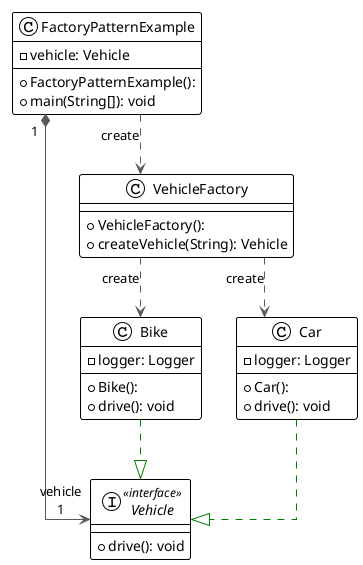 @startuml

!theme plain
top to bottom direction
skinparam linetype ortho

class Bike {
  + Bike(): 
  - logger: Logger
  + drive(): void
}
class Car {
  + Car(): 
  - logger: Logger
  + drive(): void
}
class FactoryPatternExample {
  + FactoryPatternExample(): 
  - vehicle: Vehicle
  + main(String[]): void
}
interface Vehicle << interface >> {
  + drive(): void
}
class VehicleFactory {
  + VehicleFactory(): 
  + createVehicle(String): Vehicle
}

Bike                   -[#008200,dashed]-^  Vehicle               
Car                    -[#008200,dashed]-^  Vehicle               
FactoryPatternExample "1" *-[#595959,plain]-> "vehicle\n1" Vehicle               
FactoryPatternExample  -[#595959,dashed]->  VehicleFactory        : "«create»"
VehicleFactory         -[#595959,dashed]->  Bike                  : "«create»"
VehicleFactory         -[#595959,dashed]->  Car                   : "«create»"
@enduml
